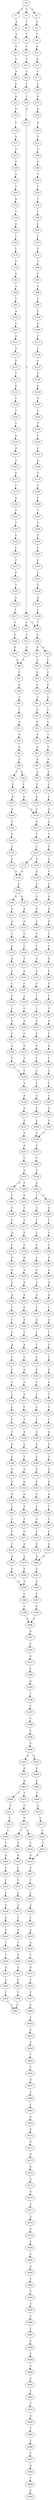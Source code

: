 strict digraph  {
	S0 -> S1 [ label = G ];
	S0 -> S2 [ label = G ];
	S0 -> S3 [ label = A ];
	S1 -> S4 [ label = A ];
	S2 -> S5 [ label = G ];
	S3 -> S6 [ label = T ];
	S4 -> S7 [ label = C ];
	S5 -> S8 [ label = T ];
	S6 -> S9 [ label = T ];
	S7 -> S10 [ label = G ];
	S8 -> S11 [ label = G ];
	S9 -> S12 [ label = C ];
	S10 -> S13 [ label = A ];
	S11 -> S14 [ label = A ];
	S12 -> S15 [ label = C ];
	S13 -> S16 [ label = A ];
	S14 -> S17 [ label = C ];
	S15 -> S18 [ label = C ];
	S16 -> S19 [ label = T ];
	S17 -> S20 [ label = C ];
	S18 -> S21 [ label = T ];
	S19 -> S22 [ label = A ];
	S20 -> S23 [ label = A ];
	S21 -> S24 [ label = T ];
	S22 -> S25 [ label = G ];
	S23 -> S26 [ label = G ];
	S24 -> S27 [ label = G ];
	S25 -> S28 [ label = T ];
	S26 -> S29 [ label = G ];
	S27 -> S30 [ label = T ];
	S28 -> S31 [ label = G ];
	S29 -> S32 [ label = T ];
	S30 -> S33 [ label = C ];
	S30 -> S34 [ label = T ];
	S31 -> S35 [ label = A ];
	S32 -> S36 [ label = C ];
	S33 -> S37 [ label = C ];
	S34 -> S38 [ label = T ];
	S35 -> S39 [ label = G ];
	S36 -> S40 [ label = G ];
	S37 -> S41 [ label = G ];
	S38 -> S42 [ label = G ];
	S38 -> S43 [ label = A ];
	S39 -> S44 [ label = A ];
	S40 -> S45 [ label = T ];
	S41 -> S46 [ label = A ];
	S42 -> S47 [ label = A ];
	S43 -> S48 [ label = C ];
	S44 -> S49 [ label = G ];
	S45 -> S50 [ label = T ];
	S46 -> S51 [ label = C ];
	S47 -> S52 [ label = C ];
	S48 -> S53 [ label = T ];
	S49 -> S54 [ label = G ];
	S50 -> S55 [ label = T ];
	S51 -> S56 [ label = G ];
	S52 -> S57 [ label = G ];
	S53 -> S58 [ label = G ];
	S54 -> S59 [ label = T ];
	S55 -> S60 [ label = C ];
	S56 -> S61 [ label = G ];
	S57 -> S62 [ label = G ];
	S58 -> S63 [ label = G ];
	S59 -> S64 [ label = A ];
	S60 -> S65 [ label = C ];
	S61 -> S66 [ label = T ];
	S62 -> S67 [ label = C ];
	S63 -> S68 [ label = T ];
	S64 -> S69 [ label = C ];
	S65 -> S70 [ label = C ];
	S66 -> S71 [ label = G ];
	S67 -> S72 [ label = G ];
	S68 -> S73 [ label = G ];
	S69 -> S74 [ label = C ];
	S70 -> S75 [ label = T ];
	S71 -> S76 [ label = A ];
	S72 -> S77 [ label = A ];
	S73 -> S78 [ label = T ];
	S74 -> S79 [ label = C ];
	S75 -> S80 [ label = T ];
	S76 -> S81 [ label = A ];
	S77 -> S82 [ label = A ];
	S78 -> S83 [ label = C ];
	S79 -> S84 [ label = G ];
	S80 -> S85 [ label = T ];
	S81 -> S86 [ label = A ];
	S82 -> S87 [ label = A ];
	S83 -> S88 [ label = A ];
	S84 -> S89 [ label = A ];
	S85 -> S90 [ label = C ];
	S86 -> S91 [ label = C ];
	S86 -> S92 [ label = A ];
	S87 -> S93 [ label = A ];
	S88 -> S94 [ label = A ];
	S89 -> S95 [ label = G ];
	S90 -> S96 [ label = C ];
	S91 -> S97 [ label = C ];
	S92 -> S98 [ label = C ];
	S93 -> S99 [ label = C ];
	S94 -> S100 [ label = C ];
	S95 -> S101 [ label = A ];
	S96 -> S102 [ label = T ];
	S97 -> S103 [ label = A ];
	S98 -> S104 [ label = A ];
	S99 -> S105 [ label = A ];
	S100 -> S106 [ label = G ];
	S101 -> S107 [ label = G ];
	S102 -> S108 [ label = A ];
	S103 -> S109 [ label = A ];
	S104 -> S110 [ label = A ];
	S105 -> S110 [ label = A ];
	S106 -> S111 [ label = A ];
	S107 -> S112 [ label = A ];
	S108 -> S113 [ label = T ];
	S109 -> S114 [ label = G ];
	S110 -> S115 [ label = G ];
	S111 -> S116 [ label = A ];
	S112 -> S117 [ label = A ];
	S113 -> S118 [ label = C ];
	S114 -> S119 [ label = T ];
	S115 -> S120 [ label = T ];
	S116 -> S121 [ label = T ];
	S117 -> S122 [ label = G ];
	S118 -> S123 [ label = G ];
	S119 -> S124 [ label = C ];
	S120 -> S125 [ label = C ];
	S121 -> S126 [ label = C ];
	S122 -> S127 [ label = T ];
	S123 -> S128 [ label = C ];
	S124 -> S129 [ label = G ];
	S125 -> S130 [ label = A ];
	S125 -> S131 [ label = G ];
	S126 -> S132 [ label = A ];
	S127 -> S133 [ label = A ];
	S128 -> S134 [ label = A ];
	S129 -> S135 [ label = A ];
	S130 -> S136 [ label = A ];
	S131 -> S135 [ label = A ];
	S132 -> S137 [ label = C ];
	S133 -> S138 [ label = C ];
	S134 -> S139 [ label = A ];
	S135 -> S140 [ label = A ];
	S136 -> S141 [ label = A ];
	S137 -> S142 [ label = G ];
	S138 -> S143 [ label = C ];
	S139 -> S144 [ label = C ];
	S140 -> S145 [ label = A ];
	S140 -> S146 [ label = G ];
	S141 -> S147 [ label = G ];
	S142 -> S148 [ label = G ];
	S143 -> S149 [ label = T ];
	S144 -> S150 [ label = T ];
	S145 -> S151 [ label = A ];
	S146 -> S152 [ label = A ];
	S147 -> S153 [ label = A ];
	S148 -> S154 [ label = G ];
	S149 -> S155 [ label = A ];
	S150 -> S156 [ label = C ];
	S151 -> S157 [ label = G ];
	S152 -> S158 [ label = G ];
	S153 -> S159 [ label = G ];
	S154 -> S160 [ label = G ];
	S155 -> S161 [ label = A ];
	S156 -> S162 [ label = C ];
	S157 -> S163 [ label = T ];
	S158 -> S164 [ label = C ];
	S159 -> S165 [ label = T ];
	S160 -> S166 [ label = T ];
	S161 -> S167 [ label = A ];
	S162 -> S168 [ label = A ];
	S163 -> S169 [ label = C ];
	S164 -> S170 [ label = C ];
	S165 -> S171 [ label = C ];
	S166 -> S172 [ label = C ];
	S167 -> S173 [ label = G ];
	S168 -> S174 [ label = G ];
	S169 -> S175 [ label = T ];
	S170 -> S176 [ label = G ];
	S171 -> S177 [ label = G ];
	S172 -> S178 [ label = G ];
	S173 -> S179 [ label = C ];
	S174 -> S180 [ label = T ];
	S175 -> S181 [ label = C ];
	S176 -> S182 [ label = G ];
	S177 -> S183 [ label = A ];
	S178 -> S184 [ label = T ];
	S179 -> S185 [ label = A ];
	S180 -> S186 [ label = T ];
	S181 -> S187 [ label = C ];
	S182 -> S188 [ label = C ];
	S183 -> S189 [ label = C ];
	S184 -> S190 [ label = C ];
	S185 -> S191 [ label = T ];
	S186 -> S192 [ label = T ];
	S187 -> S193 [ label = T ];
	S188 -> S194 [ label = T ];
	S189 -> S195 [ label = T ];
	S190 -> S196 [ label = T ];
	S191 -> S197 [ label = T ];
	S192 -> S198 [ label = C ];
	S193 -> S199 [ label = C ];
	S194 -> S200 [ label = C ];
	S195 -> S201 [ label = T ];
	S196 -> S202 [ label = T ];
	S197 -> S203 [ label = C ];
	S198 -> S204 [ label = C ];
	S199 -> S205 [ label = A ];
	S200 -> S206 [ label = A ];
	S201 -> S207 [ label = A ];
	S202 -> S208 [ label = G ];
	S203 -> S209 [ label = C ];
	S204 -> S210 [ label = C ];
	S205 -> S211 [ label = C ];
	S206 -> S212 [ label = C ];
	S207 -> S213 [ label = T ];
	S208 -> S214 [ label = C ];
	S209 -> S215 [ label = T ];
	S210 -> S216 [ label = C ];
	S211 -> S217 [ label = G ];
	S212 -> S218 [ label = G ];
	S213 -> S219 [ label = G ];
	S214 -> S220 [ label = G ];
	S215 -> S221 [ label = T ];
	S216 -> S222 [ label = T ];
	S217 -> S223 [ label = T ];
	S218 -> S224 [ label = T ];
	S219 -> S225 [ label = C ];
	S220 -> S226 [ label = C ];
	S221 -> S227 [ label = T ];
	S222 -> S228 [ label = T ];
	S223 -> S229 [ label = C ];
	S224 -> S229 [ label = C ];
	S225 -> S230 [ label = C ];
	S226 -> S231 [ label = C ];
	S227 -> S232 [ label = G ];
	S228 -> S233 [ label = G ];
	S229 -> S234 [ label = T ];
	S230 -> S235 [ label = C ];
	S231 -> S236 [ label = C ];
	S232 -> S237 [ label = T ];
	S233 -> S238 [ label = T ];
	S234 -> S239 [ label = A ];
	S235 -> S240 [ label = G ];
	S236 -> S241 [ label = G ];
	S237 -> S242 [ label = C ];
	S238 -> S34 [ label = T ];
	S239 -> S243 [ label = A ];
	S240 -> S244 [ label = A ];
	S241 -> S245 [ label = A ];
	S242 -> S246 [ label = C ];
	S243 -> S247 [ label = T ];
	S244 -> S248 [ label = C ];
	S245 -> S249 [ label = C ];
	S246 -> S250 [ label = G ];
	S247 -> S251 [ label = T ];
	S248 -> S252 [ label = C ];
	S249 -> S252 [ label = C ];
	S250 -> S46 [ label = A ];
	S251 -> S253 [ label = A ];
	S252 -> S254 [ label = G ];
	S253 -> S255 [ label = C ];
	S254 -> S256 [ label = T ];
	S255 -> S257 [ label = G ];
	S256 -> S258 [ label = A ];
	S257 -> S259 [ label = A ];
	S257 -> S260 [ label = G ];
	S258 -> S261 [ label = G ];
	S259 -> S262 [ label = C ];
	S260 -> S263 [ label = C ];
	S261 -> S264 [ label = T ];
	S261 -> S265 [ label = C ];
	S262 -> S266 [ label = A ];
	S263 -> S267 [ label = T ];
	S264 -> S268 [ label = A ];
	S265 -> S269 [ label = A ];
	S266 -> S270 [ label = T ];
	S267 -> S271 [ label = T ];
	S268 -> S272 [ label = T ];
	S269 -> S273 [ label = T ];
	S270 -> S274 [ label = A ];
	S271 -> S275 [ label = C ];
	S272 -> S276 [ label = C ];
	S273 -> S277 [ label = C ];
	S274 -> S278 [ label = C ];
	S275 -> S279 [ label = C ];
	S276 -> S280 [ label = C ];
	S277 -> S281 [ label = G ];
	S278 -> S282 [ label = G ];
	S279 -> S283 [ label = G ];
	S280 -> S284 [ label = A ];
	S281 -> S285 [ label = A ];
	S282 -> S286 [ label = G ];
	S283 -> S287 [ label = A ];
	S284 -> S288 [ label = G ];
	S285 -> S289 [ label = G ];
	S286 -> S290 [ label = A ];
	S287 -> S291 [ label = A ];
	S288 -> S292 [ label = A ];
	S289 -> S293 [ label = A ];
	S290 -> S294 [ label = A ];
	S291 -> S295 [ label = A ];
	S292 -> S296 [ label = A ];
	S293 -> S297 [ label = A ];
	S294 -> S298 [ label = T ];
	S295 -> S299 [ label = C ];
	S296 -> S300 [ label = C ];
	S297 -> S301 [ label = C ];
	S298 -> S302 [ label = G ];
	S299 -> S303 [ label = G ];
	S300 -> S304 [ label = G ];
	S301 -> S305 [ label = A ];
	S302 -> S306 [ label = T ];
	S303 -> S307 [ label = T ];
	S304 -> S308 [ label = C ];
	S305 -> S309 [ label = C ];
	S306 -> S310 [ label = A ];
	S307 -> S311 [ label = A ];
	S308 -> S312 [ label = C ];
	S309 -> S313 [ label = C ];
	S310 -> S314 [ label = C ];
	S311 -> S315 [ label = C ];
	S312 -> S316 [ label = C ];
	S313 -> S317 [ label = C ];
	S314 -> S318 [ label = C ];
	S315 -> S319 [ label = A ];
	S316 -> S320 [ label = G ];
	S317 -> S321 [ label = G ];
	S318 -> S322 [ label = T ];
	S319 -> S323 [ label = C ];
	S320 -> S324 [ label = C ];
	S321 -> S325 [ label = T ];
	S322 -> S326 [ label = T ];
	S323 -> S327 [ label = T ];
	S324 -> S328 [ label = T ];
	S325 -> S329 [ label = T ];
	S326 -> S330 [ label = C ];
	S327 -> S331 [ label = C ];
	S328 -> S332 [ label = C ];
	S329 -> S333 [ label = C ];
	S330 -> S334 [ label = T ];
	S331 -> S335 [ label = T ];
	S332 -> S336 [ label = C ];
	S333 -> S337 [ label = C ];
	S334 -> S338 [ label = A ];
	S335 -> S339 [ label = A ];
	S336 -> S340 [ label = A ];
	S337 -> S341 [ label = A ];
	S338 -> S342 [ label = G ];
	S339 -> S343 [ label = G ];
	S340 -> S344 [ label = G ];
	S341 -> S345 [ label = G ];
	S342 -> S346 [ label = C ];
	S343 -> S347 [ label = T ];
	S344 -> S348 [ label = C ];
	S345 -> S349 [ label = T ];
	S346 -> S350 [ label = A ];
	S347 -> S351 [ label = A ];
	S348 -> S352 [ label = A ];
	S349 -> S353 [ label = A ];
	S350 -> S354 [ label = A ];
	S351 -> S355 [ label = G ];
	S352 -> S356 [ label = G ];
	S353 -> S357 [ label = G ];
	S354 -> S358 [ label = G ];
	S355 -> S359 [ label = G ];
	S356 -> S360 [ label = G ];
	S357 -> S361 [ label = G ];
	S358 -> S362 [ label = T ];
	S359 -> S363 [ label = T ];
	S360 -> S364 [ label = T ];
	S361 -> S365 [ label = T ];
	S362 -> S366 [ label = T ];
	S363 -> S367 [ label = T ];
	S364 -> S368 [ label = C ];
	S365 -> S369 [ label = C ];
	S366 -> S370 [ label = C ];
	S367 -> S371 [ label = C ];
	S368 -> S372 [ label = C ];
	S369 -> S373 [ label = C ];
	S370 -> S374 [ label = G ];
	S371 -> S375 [ label = G ];
	S372 -> S376 [ label = G ];
	S373 -> S377 [ label = G ];
	S374 -> S378 [ label = A ];
	S375 -> S379 [ label = A ];
	S376 -> S380 [ label = A ];
	S377 -> S380 [ label = A ];
	S378 -> S381 [ label = G ];
	S379 -> S382 [ label = G ];
	S380 -> S383 [ label = G ];
	S381 -> S384 [ label = A ];
	S382 -> S384 [ label = A ];
	S383 -> S385 [ label = A ];
	S384 -> S386 [ label = C ];
	S385 -> S387 [ label = C ];
	S386 -> S388 [ label = C ];
	S387 -> S389 [ label = C ];
	S388 -> S390 [ label = A ];
	S389 -> S390 [ label = A ];
	S390 -> S391 [ label = A ];
	S391 -> S392 [ label = G ];
	S392 -> S393 [ label = A ];
	S393 -> S394 [ label = C ];
	S394 -> S395 [ label = G ];
	S395 -> S396 [ label = T ];
	S396 -> S397 [ label = C ];
	S397 -> S398 [ label = G ];
	S398 -> S399 [ label = A ];
	S399 -> S400 [ label = A ];
	S400 -> S401 [ label = G ];
	S400 -> S402 [ label = A ];
	S401 -> S403 [ label = A ];
	S402 -> S404 [ label = A ];
	S403 -> S405 [ label = G ];
	S404 -> S406 [ label = G ];
	S405 -> S407 [ label = T ];
	S405 -> S408 [ label = C ];
	S406 -> S409 [ label = T ];
	S407 -> S410 [ label = C ];
	S408 -> S411 [ label = C ];
	S409 -> S412 [ label = C ];
	S410 -> S413 [ label = A ];
	S411 -> S414 [ label = A ];
	S412 -> S415 [ label = A ];
	S413 -> S416 [ label = A ];
	S413 -> S417 [ label = T ];
	S414 -> S418 [ label = C ];
	S415 -> S419 [ label = A ];
	S416 -> S420 [ label = T ];
	S417 -> S421 [ label = T ];
	S418 -> S422 [ label = T ];
	S419 -> S423 [ label = T ];
	S420 -> S424 [ label = A ];
	S421 -> S425 [ label = A ];
	S422 -> S426 [ label = A ];
	S423 -> S424 [ label = A ];
	S424 -> S427 [ label = A ];
	S425 -> S428 [ label = C ];
	S426 -> S429 [ label = T ];
	S427 -> S430 [ label = T ];
	S428 -> S431 [ label = T ];
	S429 -> S432 [ label = T ];
	S430 -> S433 [ label = C ];
	S431 -> S434 [ label = C ];
	S432 -> S435 [ label = C ];
	S433 -> S436 [ label = A ];
	S434 -> S437 [ label = A ];
	S435 -> S438 [ label = G ];
	S436 -> S439 [ label = C ];
	S437 -> S440 [ label = C ];
	S438 -> S441 [ label = C ];
	S439 -> S442 [ label = A ];
	S440 -> S443 [ label = A ];
	S441 -> S444 [ label = A ];
	S442 -> S445 [ label = A ];
	S443 -> S446 [ label = C ];
	S444 -> S447 [ label = C ];
	S445 -> S448 [ label = T ];
	S446 -> S449 [ label = T ];
	S447 -> S450 [ label = T ];
	S448 -> S451 [ label = G ];
	S449 -> S452 [ label = G ];
	S450 -> S453 [ label = G ];
	S451 -> S454 [ label = G ];
	S452 -> S455 [ label = G ];
	S453 -> S456 [ label = G ];
	S454 -> S457 [ label = T ];
	S455 -> S458 [ label = T ];
	S456 -> S459 [ label = T ];
	S457 -> S460 [ label = A ];
	S458 -> S461 [ label = A ];
	S459 -> S461 [ label = A ];
	S460 -> S462 [ label = C ];
	S462 -> S463 [ label = C ];
	S463 -> S464 [ label = A ];
	S464 -> S465 [ label = T ];
	S465 -> S466 [ label = C ];
	S466 -> S467 [ label = A ];
	S467 -> S468 [ label = A ];
	S468 -> S469 [ label = C ];
	S469 -> S470 [ label = G ];
	S470 -> S471 [ label = G ];
	S471 -> S472 [ label = G ];
	S472 -> S473 [ label = G ];
	S473 -> S474 [ label = A ];
	S474 -> S475 [ label = A ];
	S475 -> S476 [ label = A ];
	S476 -> S477 [ label = A ];
	S477 -> S478 [ label = A ];
	S478 -> S479 [ label = G ];
	S479 -> S480 [ label = C ];
	S480 -> S481 [ label = G ];
	S481 -> S482 [ label = A ];
	S482 -> S483 [ label = C ];
	S483 -> S484 [ label = G ];
	S484 -> S485 [ label = A ];
	S485 -> S486 [ label = G ];
	S486 -> S487 [ label = T ];
	S487 -> S488 [ label = G ];
	S488 -> S489 [ label = T ];
	S489 -> S490 [ label = G ];
	S490 -> S491 [ label = G ];
	S491 -> S492 [ label = T ];
	S492 -> S493 [ label = T ];
	S493 -> S494 [ label = G ];
	S494 -> S495 [ label = T ];
	S495 -> S496 [ label = T ];
	S496 -> S497 [ label = C ];
	S497 -> S498 [ label = G ];
	S498 -> S499 [ label = T ];
	S499 -> S500 [ label = A ];
}
